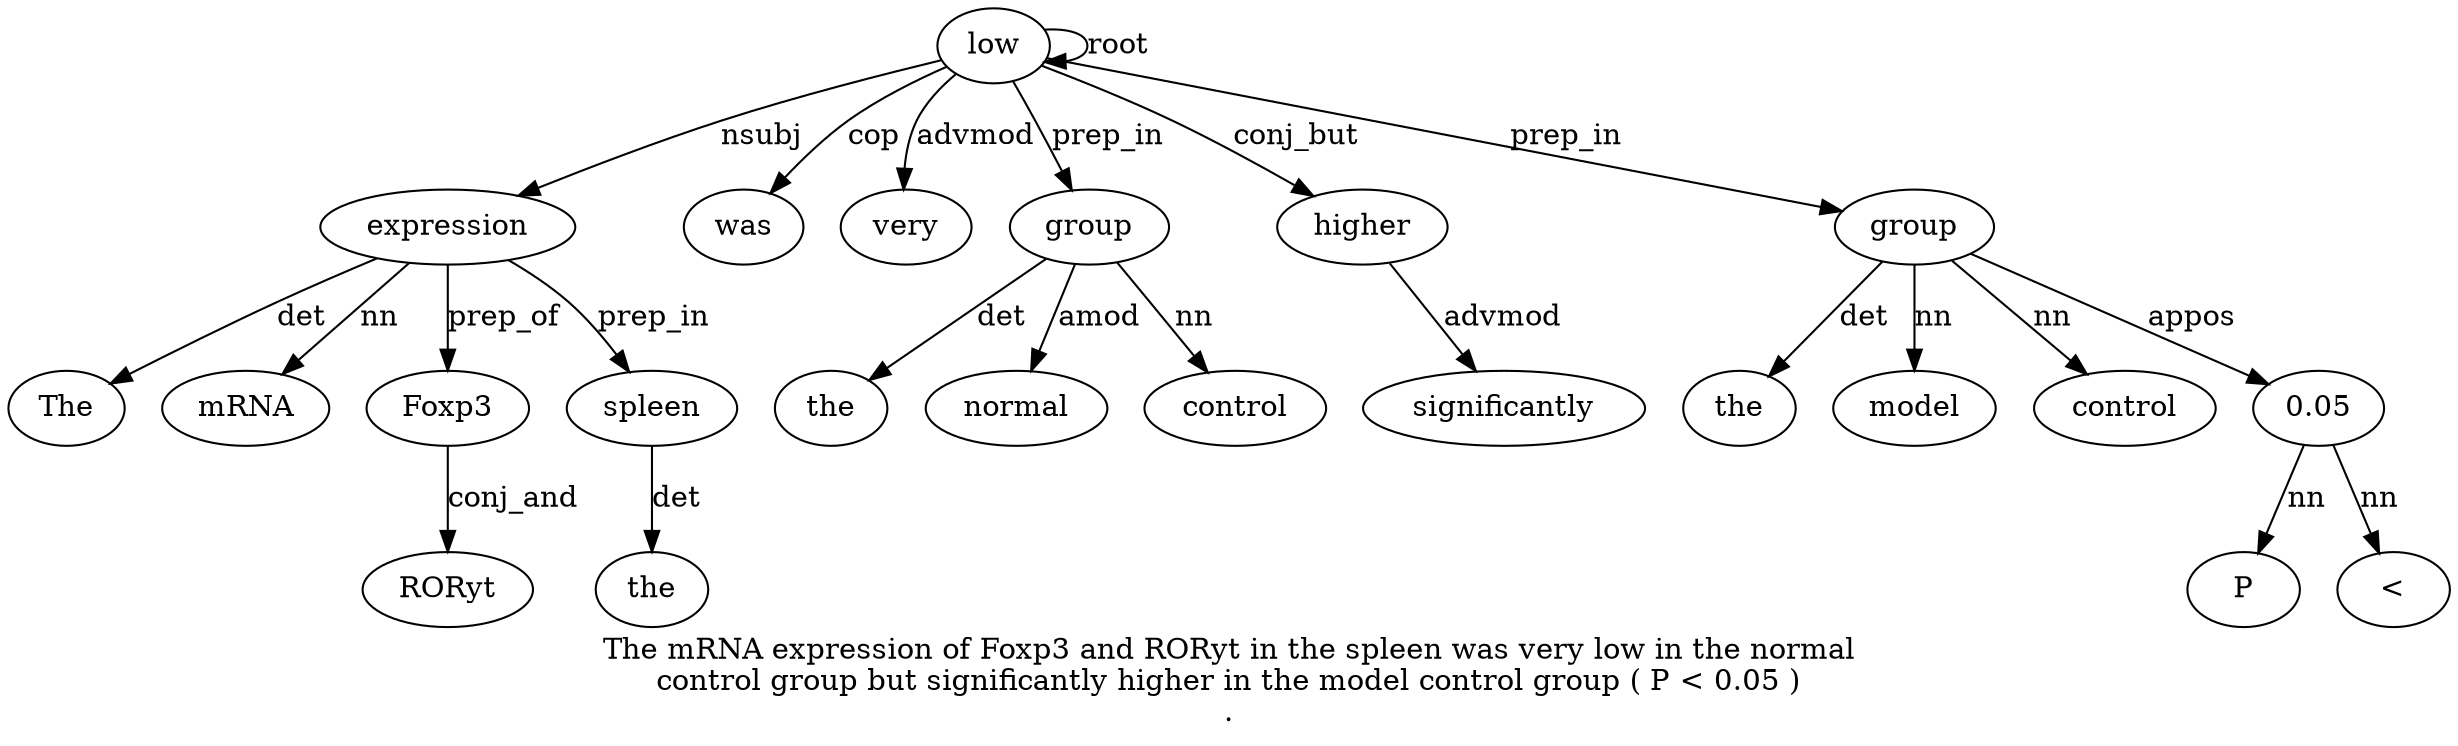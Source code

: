 digraph "The mRNA expression of Foxp3 and RORyt in the spleen was very low in the normal control group but significantly higher in the model control group ( P < 0.05 ) ." {
label="The mRNA expression of Foxp3 and RORyt in the spleen was very low in the normal
control group but significantly higher in the model control group ( P < 0.05 )
.";
expression3 [style=filled, fillcolor=white, label=expression];
The1 [style=filled, fillcolor=white, label=The];
expression3 -> The1  [label=det];
mRNA2 [style=filled, fillcolor=white, label=mRNA];
expression3 -> mRNA2  [label=nn];
low13 [style=filled, fillcolor=white, label=low];
low13 -> expression3  [label=nsubj];
Foxp35 [style=filled, fillcolor=white, label=Foxp3];
expression3 -> Foxp35  [label=prep_of];
RORyt7 [style=filled, fillcolor=white, label=RORyt];
Foxp35 -> RORyt7  [label=conj_and];
spleen10 [style=filled, fillcolor=white, label=spleen];
the9 [style=filled, fillcolor=white, label=the];
spleen10 -> the9  [label=det];
expression3 -> spleen10  [label=prep_in];
was11 [style=filled, fillcolor=white, label=was];
low13 -> was11  [label=cop];
very12 [style=filled, fillcolor=white, label=very];
low13 -> very12  [label=advmod];
low13 -> low13  [label=root];
group18 [style=filled, fillcolor=white, label=group];
the15 [style=filled, fillcolor=white, label=the];
group18 -> the15  [label=det];
normal16 [style=filled, fillcolor=white, label=normal];
group18 -> normal16  [label=amod];
control17 [style=filled, fillcolor=white, label=control];
group18 -> control17  [label=nn];
low13 -> group18  [label=prep_in];
higher21 [style=filled, fillcolor=white, label=higher];
significantly20 [style=filled, fillcolor=white, label=significantly];
higher21 -> significantly20  [label=advmod];
low13 -> higher21  [label=conj_but];
group26 [style=filled, fillcolor=white, label=group];
the23 [style=filled, fillcolor=white, label=the];
group26 -> the23  [label=det];
model24 [style=filled, fillcolor=white, label=model];
group26 -> model24  [label=nn];
control25 [style=filled, fillcolor=white, label=control];
group26 -> control25  [label=nn];
low13 -> group26  [label=prep_in];
"0.053" [style=filled, fillcolor=white, label="0.05"];
P28 [style=filled, fillcolor=white, label=P];
"0.053" -> P28  [label=nn];
"<29" [style=filled, fillcolor=white, label="<"];
"0.053" -> "<29"  [label=nn];
group26 -> "0.053"  [label=appos];
}
